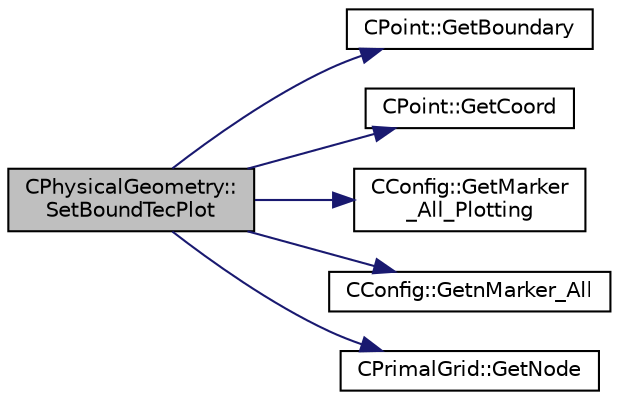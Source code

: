 digraph "CPhysicalGeometry::SetBoundTecPlot"
{
 // LATEX_PDF_SIZE
  edge [fontname="Helvetica",fontsize="10",labelfontname="Helvetica",labelfontsize="10"];
  node [fontname="Helvetica",fontsize="10",shape=record];
  rankdir="LR";
  Node1 [label="CPhysicalGeometry::\lSetBoundTecPlot",height=0.2,width=0.4,color="black", fillcolor="grey75", style="filled", fontcolor="black",tooltip="Set the output file for boundaries in Tecplot."];
  Node1 -> Node2 [color="midnightblue",fontsize="10",style="solid",fontname="Helvetica"];
  Node2 [label="CPoint::GetBoundary",height=0.2,width=0.4,color="black", fillcolor="white", style="filled",URL="$classCPoint.html#aee8456be1ccbc1d3532b29a8f6d8878c",tooltip="Provides information about if a point belong to the boundaries."];
  Node1 -> Node3 [color="midnightblue",fontsize="10",style="solid",fontname="Helvetica"];
  Node3 [label="CPoint::GetCoord",height=0.2,width=0.4,color="black", fillcolor="white", style="filled",URL="$classCPoint.html#ab16c29dd03911529cd73bf467c313179",tooltip="Get the coordinates dor the control volume."];
  Node1 -> Node4 [color="midnightblue",fontsize="10",style="solid",fontname="Helvetica"];
  Node4 [label="CConfig::GetMarker\l_All_Plotting",height=0.2,width=0.4,color="black", fillcolor="white", style="filled",URL="$classCConfig.html#a1f6283ef302ebfc352d3cb6b0a34b08d",tooltip="Get the plotting information for a marker val_marker."];
  Node1 -> Node5 [color="midnightblue",fontsize="10",style="solid",fontname="Helvetica"];
  Node5 [label="CConfig::GetnMarker_All",height=0.2,width=0.4,color="black", fillcolor="white", style="filled",URL="$classCConfig.html#a459dee039e618d21a5d78db61c221240",tooltip="Get the total number of boundary markers of the local process including send/receive domains."];
  Node1 -> Node6 [color="midnightblue",fontsize="10",style="solid",fontname="Helvetica"];
  Node6 [label="CPrimalGrid::GetNode",height=0.2,width=0.4,color="black", fillcolor="white", style="filled",URL="$classCPrimalGrid.html#a6353b89f5a8a3948cd475da6152bf077",tooltip="Get the nodes shared by the primal grid element."];
}

